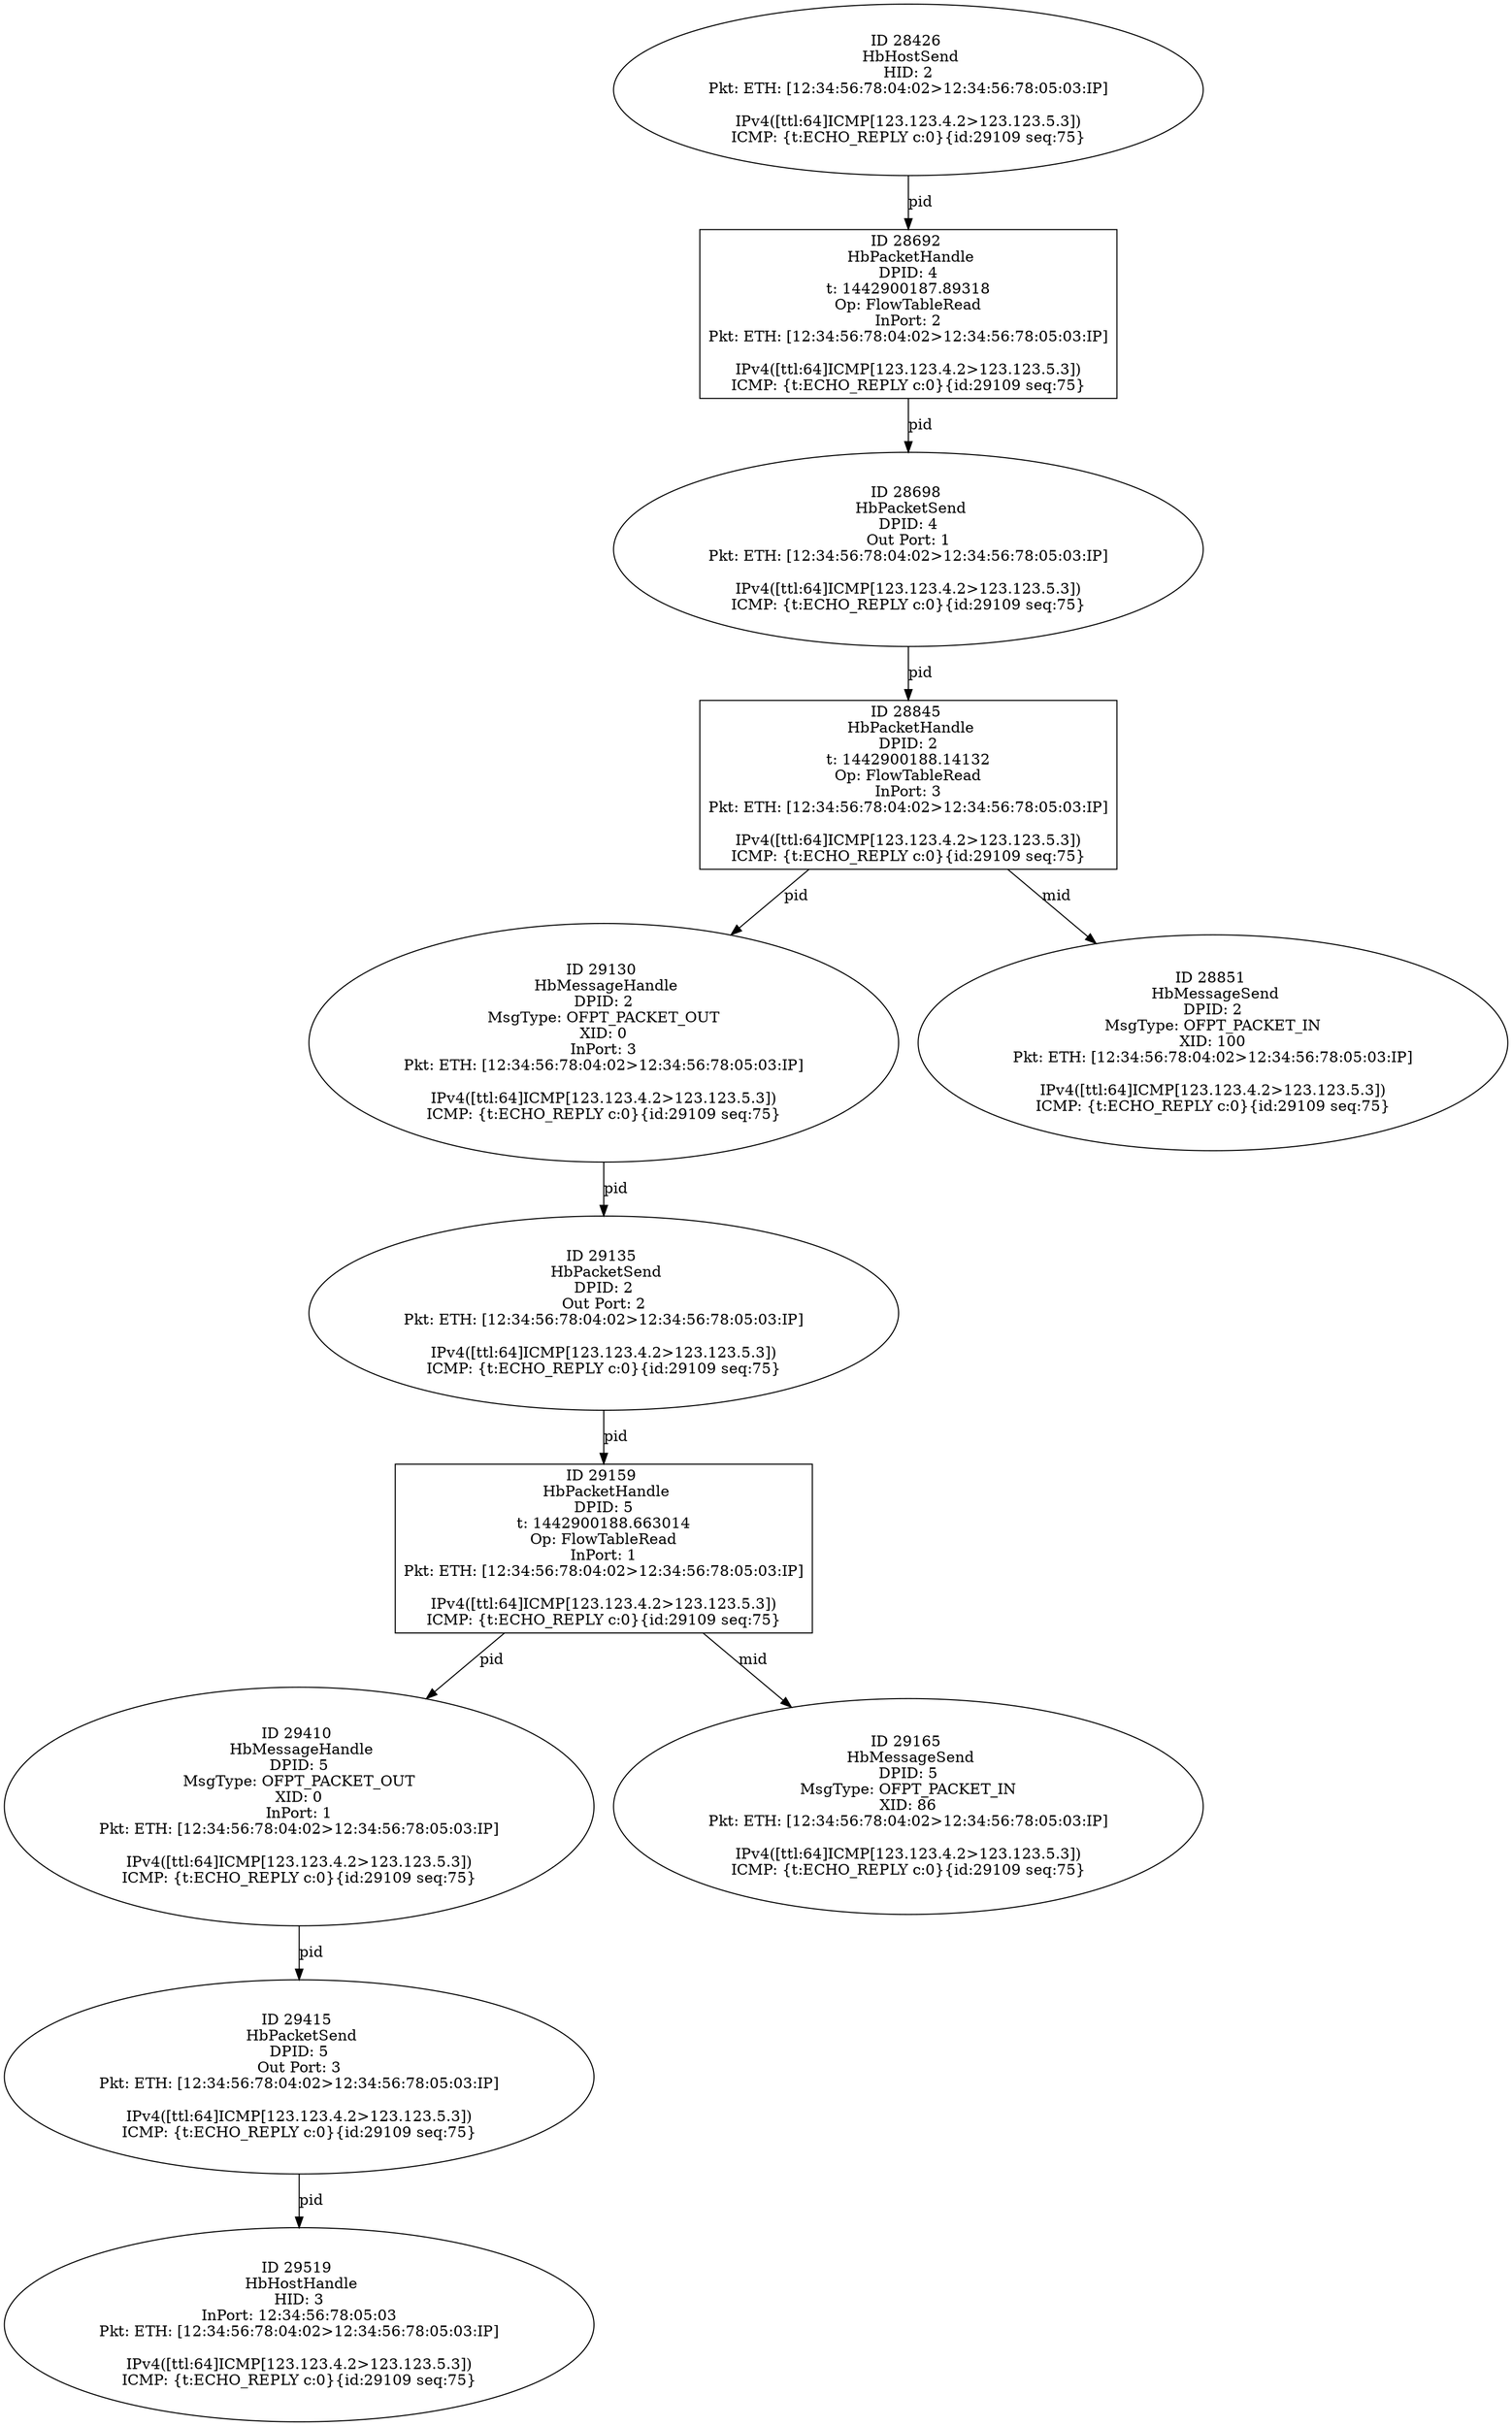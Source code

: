 strict digraph G {
29410 [shape=oval, event=<hb_events.HbMessageHandle object at 0x10dfea110>, label="ID 29410 
 HbMessageHandle
DPID: 5
MsgType: OFPT_PACKET_OUT
XID: 0
InPort: 1
Pkt: ETH: [12:34:56:78:04:02>12:34:56:78:05:03:IP]

IPv4([ttl:64]ICMP[123.123.4.2>123.123.5.3])
ICMP: {t:ECHO_REPLY c:0}{id:29109 seq:75}"];
29519 [shape=oval, event=<hb_events.HbHostHandle object at 0x10e03e150>, label="ID 29519 
 HbHostHandle
HID: 3
InPort: 12:34:56:78:05:03
Pkt: ETH: [12:34:56:78:04:02>12:34:56:78:05:03:IP]

IPv4([ttl:64]ICMP[123.123.4.2>123.123.5.3])
ICMP: {t:ECHO_REPLY c:0}{id:29109 seq:75}"];
29415 [shape=oval, event=<hb_events.HbPacketSend object at 0x10dfea450>, label="ID 29415 
 HbPacketSend
DPID: 5
Out Port: 3
Pkt: ETH: [12:34:56:78:04:02>12:34:56:78:05:03:IP]

IPv4([ttl:64]ICMP[123.123.4.2>123.123.5.3])
ICMP: {t:ECHO_REPLY c:0}{id:29109 seq:75}"];
29130 [shape=oval, event=<hb_events.HbMessageHandle object at 0x10ded58d0>, label="ID 29130 
 HbMessageHandle
DPID: 2
MsgType: OFPT_PACKET_OUT
XID: 0
InPort: 3
Pkt: ETH: [12:34:56:78:04:02>12:34:56:78:05:03:IP]

IPv4([ttl:64]ICMP[123.123.4.2>123.123.5.3])
ICMP: {t:ECHO_REPLY c:0}{id:29109 seq:75}"];
29159 [shape=box, event=<hb_events.HbPacketHandle object at 0x10def0110>, label="ID 29159 
 HbPacketHandle
DPID: 5
t: 1442900188.663014
Op: FlowTableRead
InPort: 1
Pkt: ETH: [12:34:56:78:04:02>12:34:56:78:05:03:IP]

IPv4([ttl:64]ICMP[123.123.4.2>123.123.5.3])
ICMP: {t:ECHO_REPLY c:0}{id:29109 seq:75}"];
28845 [shape=box, event=<hb_events.HbPacketHandle object at 0x10dda6310>, label="ID 28845 
 HbPacketHandle
DPID: 2
t: 1442900188.14132
Op: FlowTableRead
InPort: 3
Pkt: ETH: [12:34:56:78:04:02>12:34:56:78:05:03:IP]

IPv4([ttl:64]ICMP[123.123.4.2>123.123.5.3])
ICMP: {t:ECHO_REPLY c:0}{id:29109 seq:75}"];
29165 [shape=oval, event=<hb_events.HbMessageSend object at 0x10def0950>, label="ID 29165 
 HbMessageSend
DPID: 5
MsgType: OFPT_PACKET_IN
XID: 86
Pkt: ETH: [12:34:56:78:04:02>12:34:56:78:05:03:IP]

IPv4([ttl:64]ICMP[123.123.4.2>123.123.5.3])
ICMP: {t:ECHO_REPLY c:0}{id:29109 seq:75}"];
28851 [shape=oval, event=<hb_events.HbMessageSend object at 0x10dda6a50>, label="ID 28851 
 HbMessageSend
DPID: 2
MsgType: OFPT_PACKET_IN
XID: 100
Pkt: ETH: [12:34:56:78:04:02>12:34:56:78:05:03:IP]

IPv4([ttl:64]ICMP[123.123.4.2>123.123.5.3])
ICMP: {t:ECHO_REPLY c:0}{id:29109 seq:75}"];
28692 [shape=box, event=<hb_events.HbPacketHandle object at 0x10dd47610>, label="ID 28692 
 HbPacketHandle
DPID: 4
t: 1442900187.89318
Op: FlowTableRead
InPort: 2
Pkt: ETH: [12:34:56:78:04:02>12:34:56:78:05:03:IP]

IPv4([ttl:64]ICMP[123.123.4.2>123.123.5.3])
ICMP: {t:ECHO_REPLY c:0}{id:29109 seq:75}"];
28698 [shape=oval, event=<hb_events.HbPacketSend object at 0x10dd4d850>, label="ID 28698 
 HbPacketSend
DPID: 4
Out Port: 1
Pkt: ETH: [12:34:56:78:04:02>12:34:56:78:05:03:IP]

IPv4([ttl:64]ICMP[123.123.4.2>123.123.5.3])
ICMP: {t:ECHO_REPLY c:0}{id:29109 seq:75}"];
29135 [shape=oval, event=<hb_events.HbPacketSend object at 0x10dedbb10>, label="ID 29135 
 HbPacketSend
DPID: 2
Out Port: 2
Pkt: ETH: [12:34:56:78:04:02>12:34:56:78:05:03:IP]

IPv4([ttl:64]ICMP[123.123.4.2>123.123.5.3])
ICMP: {t:ECHO_REPLY c:0}{id:29109 seq:75}"];
28426 [shape=oval, event=<hb_events.HbHostSend object at 0x10dc5c1d0>, label="ID 28426 
 HbHostSend
HID: 2
Pkt: ETH: [12:34:56:78:04:02>12:34:56:78:05:03:IP]

IPv4([ttl:64]ICMP[123.123.4.2>123.123.5.3])
ICMP: {t:ECHO_REPLY c:0}{id:29109 seq:75}"];
29410 -> 29415  [rel=pid, label=pid];
29159 -> 29410  [rel=pid, label=pid];
29159 -> 29165  [rel=mid, label=mid];
29130 -> 29135  [rel=pid, label=pid];
29415 -> 29519  [rel=pid, label=pid];
28845 -> 29130  [rel=pid, label=pid];
28845 -> 28851  [rel=mid, label=mid];
28692 -> 28698  [rel=pid, label=pid];
29135 -> 29159  [rel=pid, label=pid];
28698 -> 28845  [rel=pid, label=pid];
28426 -> 28692  [rel=pid, label=pid];
}
